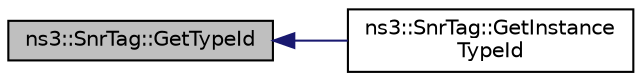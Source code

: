 digraph "ns3::SnrTag::GetTypeId"
{
  edge [fontname="Helvetica",fontsize="10",labelfontname="Helvetica",labelfontsize="10"];
  node [fontname="Helvetica",fontsize="10",shape=record];
  rankdir="LR";
  Node1 [label="ns3::SnrTag::GetTypeId",height=0.2,width=0.4,color="black", fillcolor="grey75", style="filled", fontcolor="black"];
  Node1 -> Node2 [dir="back",color="midnightblue",fontsize="10",style="solid"];
  Node2 [label="ns3::SnrTag::GetInstance\lTypeId",height=0.2,width=0.4,color="black", fillcolor="white", style="filled",URL="$d3/d10/classns3_1_1SnrTag.html#aeef98310e1221b032823230fd1c13c1c"];
}
